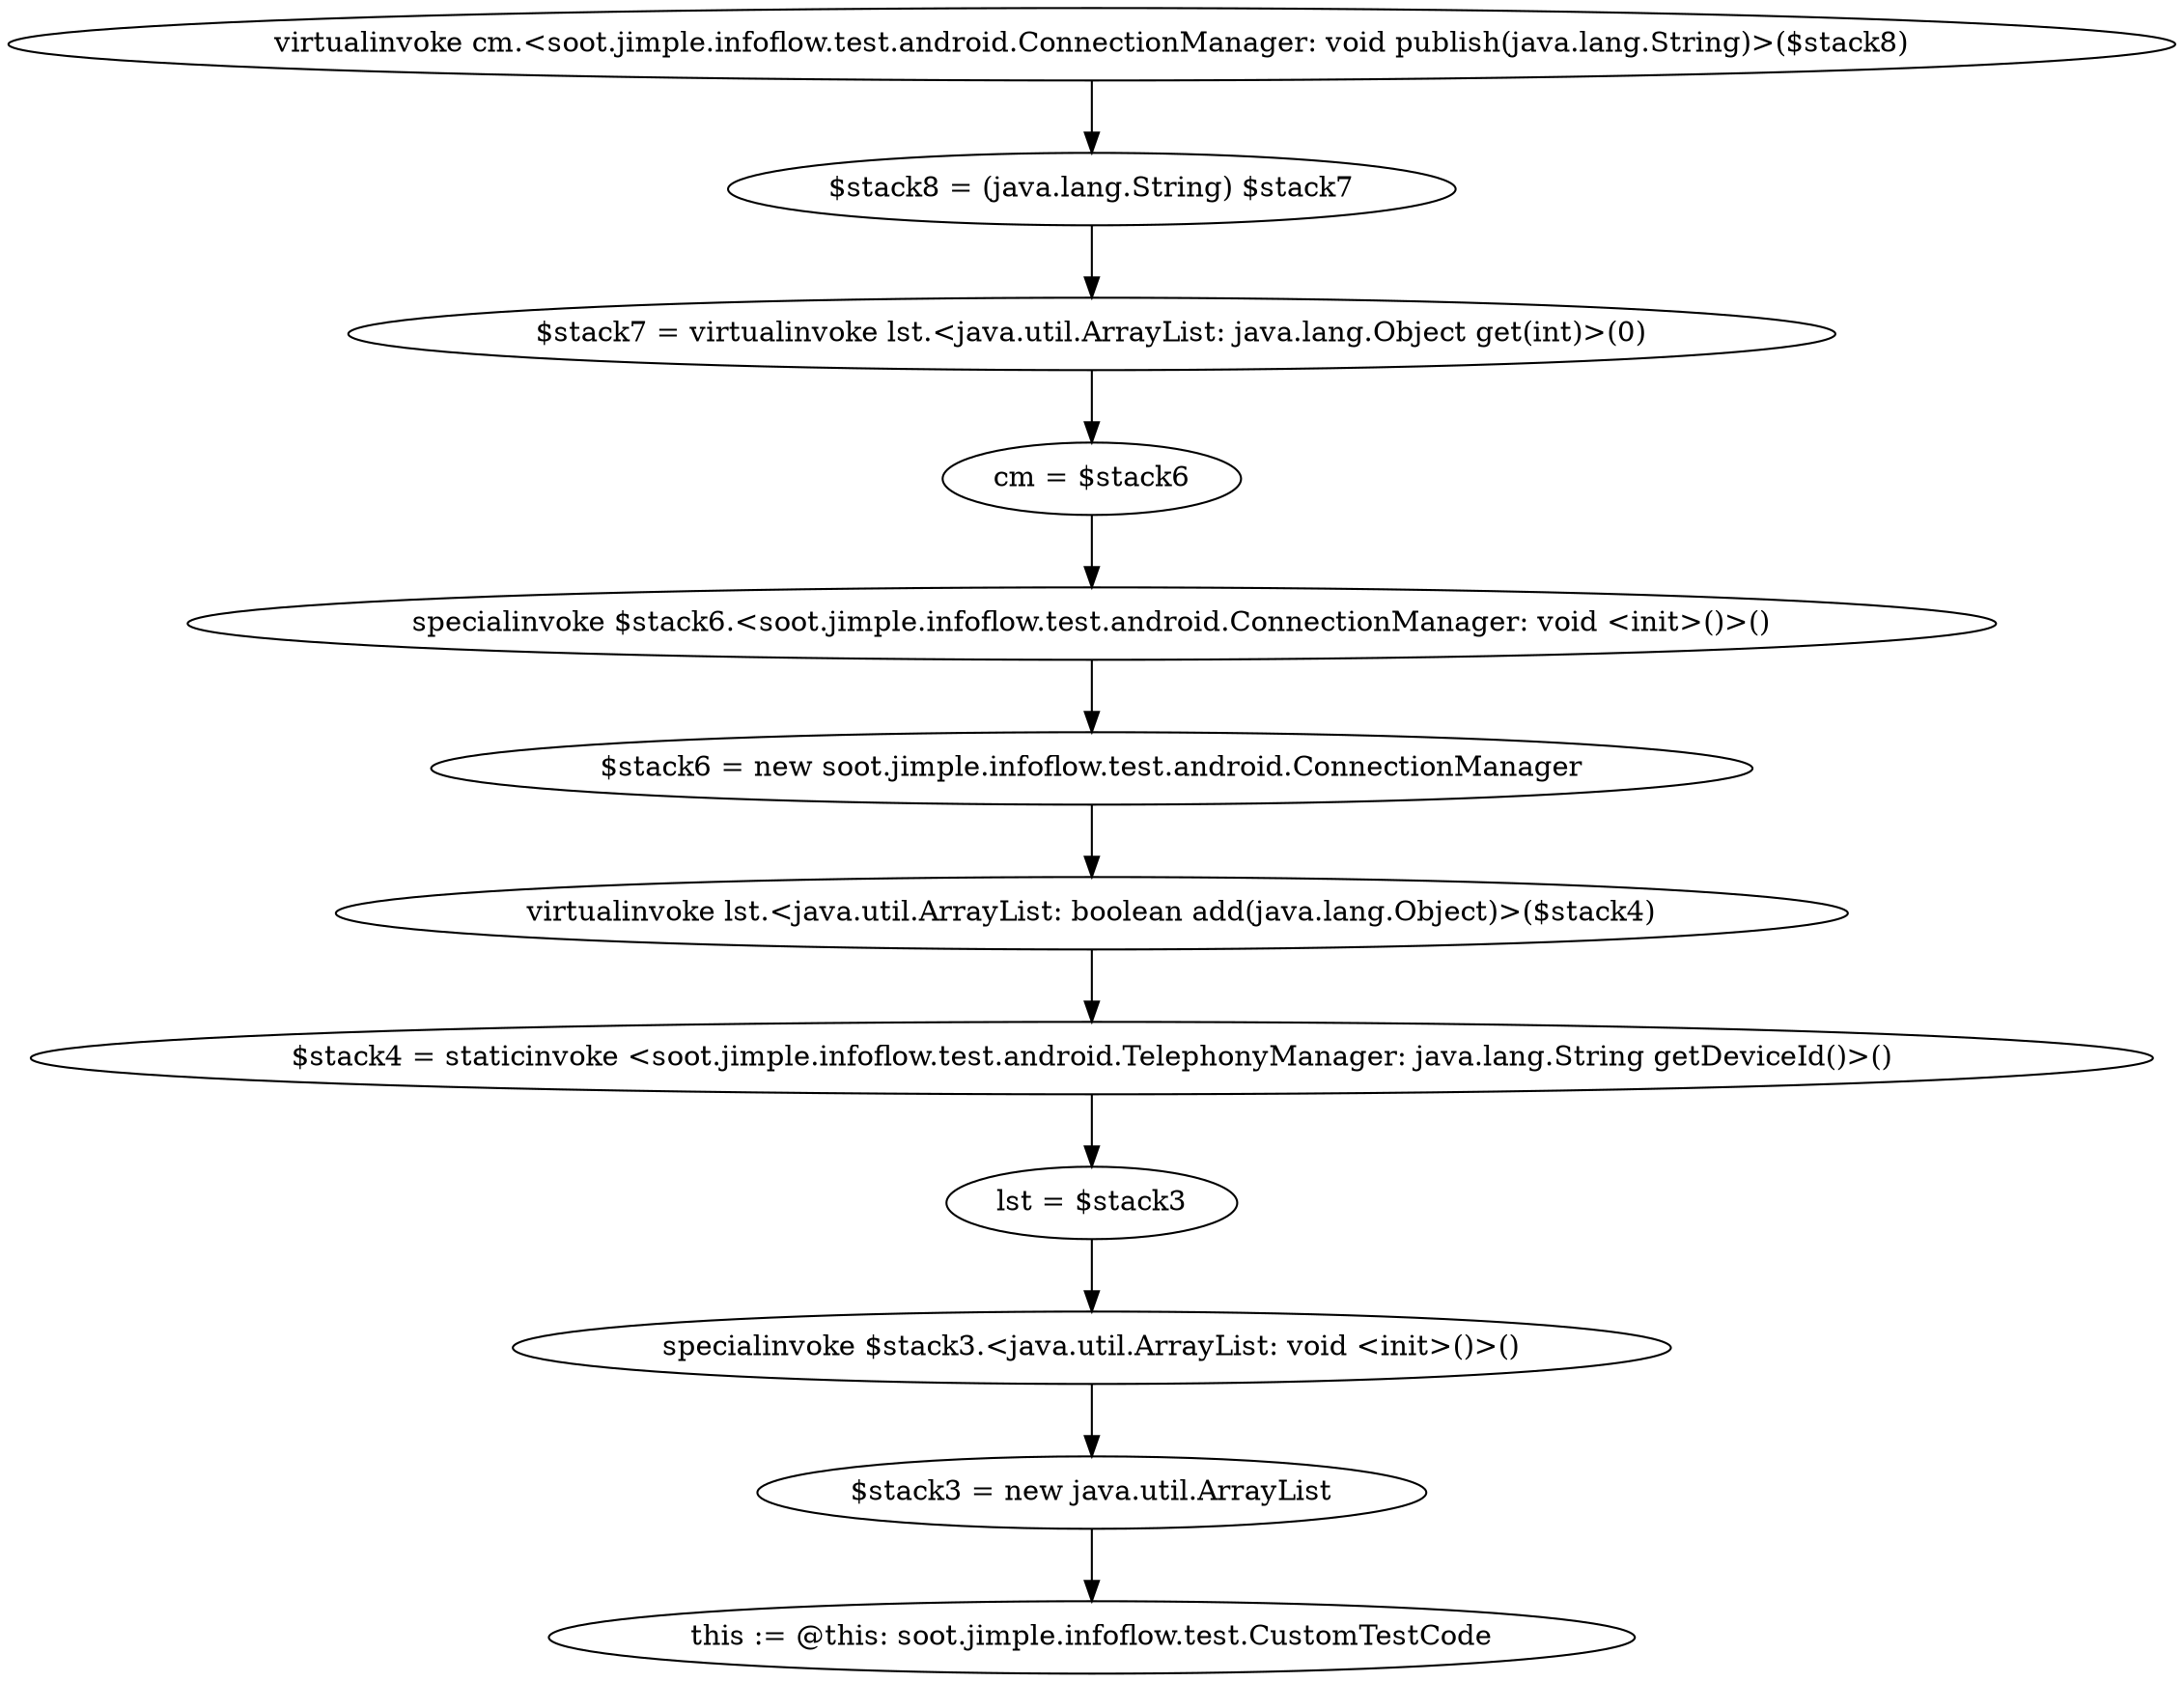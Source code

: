 digraph "" {
    "virtualinvoke cm.<soot.jimple.infoflow.test.android.ConnectionManager: void publish(java.lang.String)>($stack8)"
    "$stack8 = (java.lang.String) $stack7"
    "virtualinvoke cm.<soot.jimple.infoflow.test.android.ConnectionManager: void publish(java.lang.String)>($stack8)"->"$stack8 = (java.lang.String) $stack7";
    "$stack7 = virtualinvoke lst.<java.util.ArrayList: java.lang.Object get(int)>(0)"
    "$stack8 = (java.lang.String) $stack7"->"$stack7 = virtualinvoke lst.<java.util.ArrayList: java.lang.Object get(int)>(0)";
    "cm = $stack6"
    "$stack7 = virtualinvoke lst.<java.util.ArrayList: java.lang.Object get(int)>(0)"->"cm = $stack6";
    "specialinvoke $stack6.<soot.jimple.infoflow.test.android.ConnectionManager: void <init>()>()"
    "cm = $stack6"->"specialinvoke $stack6.<soot.jimple.infoflow.test.android.ConnectionManager: void <init>()>()";
    "$stack6 = new soot.jimple.infoflow.test.android.ConnectionManager"
    "specialinvoke $stack6.<soot.jimple.infoflow.test.android.ConnectionManager: void <init>()>()"->"$stack6 = new soot.jimple.infoflow.test.android.ConnectionManager";
    "virtualinvoke lst.<java.util.ArrayList: boolean add(java.lang.Object)>($stack4)"
    "$stack6 = new soot.jimple.infoflow.test.android.ConnectionManager"->"virtualinvoke lst.<java.util.ArrayList: boolean add(java.lang.Object)>($stack4)";
    "$stack4 = staticinvoke <soot.jimple.infoflow.test.android.TelephonyManager: java.lang.String getDeviceId()>()"
    "virtualinvoke lst.<java.util.ArrayList: boolean add(java.lang.Object)>($stack4)"->"$stack4 = staticinvoke <soot.jimple.infoflow.test.android.TelephonyManager: java.lang.String getDeviceId()>()";
    "lst = $stack3"
    "$stack4 = staticinvoke <soot.jimple.infoflow.test.android.TelephonyManager: java.lang.String getDeviceId()>()"->"lst = $stack3";
    "specialinvoke $stack3.<java.util.ArrayList: void <init>()>()"
    "lst = $stack3"->"specialinvoke $stack3.<java.util.ArrayList: void <init>()>()";
    "$stack3 = new java.util.ArrayList"
    "specialinvoke $stack3.<java.util.ArrayList: void <init>()>()"->"$stack3 = new java.util.ArrayList";
    "this := @this: soot.jimple.infoflow.test.CustomTestCode"
    "$stack3 = new java.util.ArrayList"->"this := @this: soot.jimple.infoflow.test.CustomTestCode";
}
